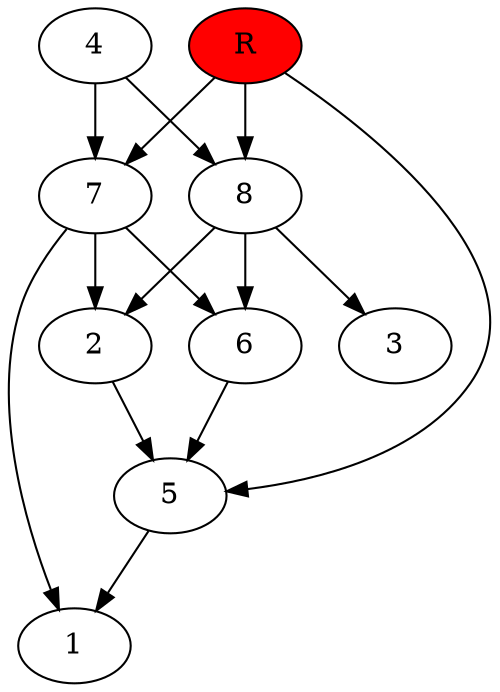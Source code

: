 digraph prb37428 {
	1
	2
	3
	4
	5
	6
	7
	8
	R [fillcolor="#ff0000" style=filled]
	2 -> 5
	4 -> 7
	4 -> 8
	5 -> 1
	6 -> 5
	7 -> 1
	7 -> 2
	7 -> 6
	8 -> 2
	8 -> 3
	8 -> 6
	R -> 5
	R -> 7
	R -> 8
}
